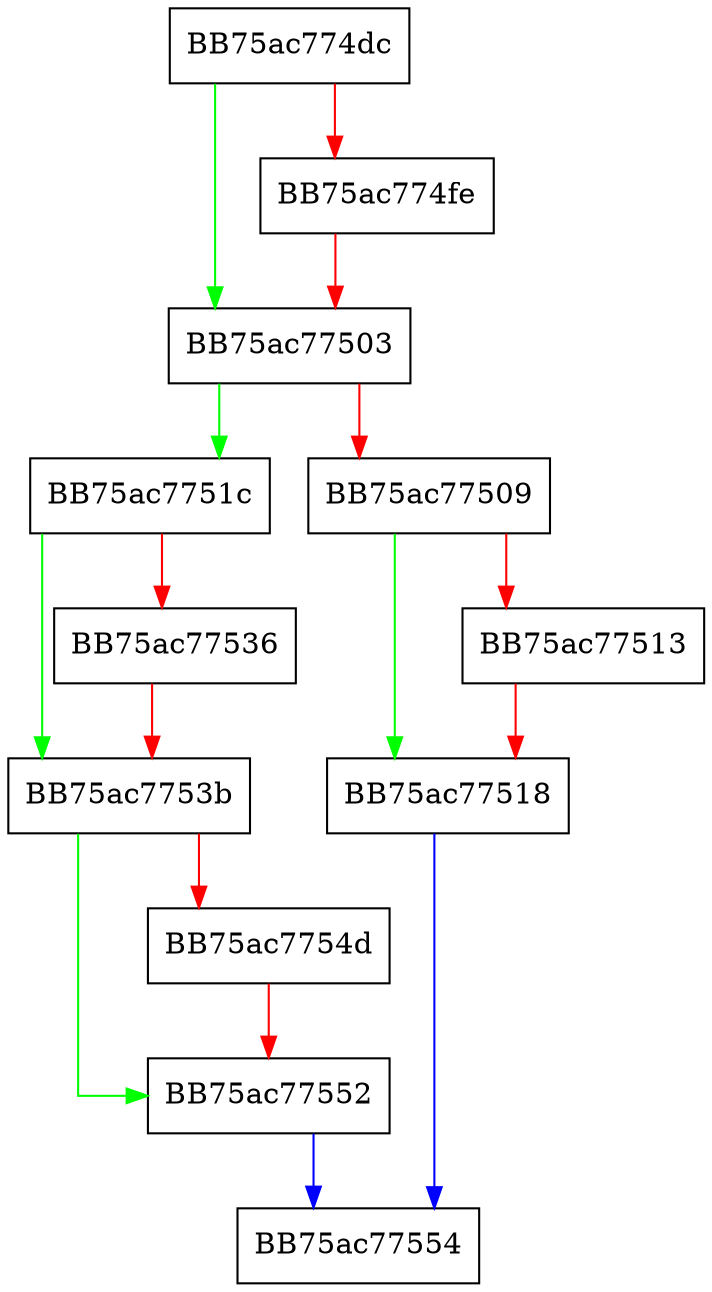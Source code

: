digraph IsFfrAvailable {
  node [shape="box"];
  graph [splines=ortho];
  BB75ac774dc -> BB75ac77503 [color="green"];
  BB75ac774dc -> BB75ac774fe [color="red"];
  BB75ac774fe -> BB75ac77503 [color="red"];
  BB75ac77503 -> BB75ac7751c [color="green"];
  BB75ac77503 -> BB75ac77509 [color="red"];
  BB75ac77509 -> BB75ac77518 [color="green"];
  BB75ac77509 -> BB75ac77513 [color="red"];
  BB75ac77513 -> BB75ac77518 [color="red"];
  BB75ac77518 -> BB75ac77554 [color="blue"];
  BB75ac7751c -> BB75ac7753b [color="green"];
  BB75ac7751c -> BB75ac77536 [color="red"];
  BB75ac77536 -> BB75ac7753b [color="red"];
  BB75ac7753b -> BB75ac77552 [color="green"];
  BB75ac7753b -> BB75ac7754d [color="red"];
  BB75ac7754d -> BB75ac77552 [color="red"];
  BB75ac77552 -> BB75ac77554 [color="blue"];
}